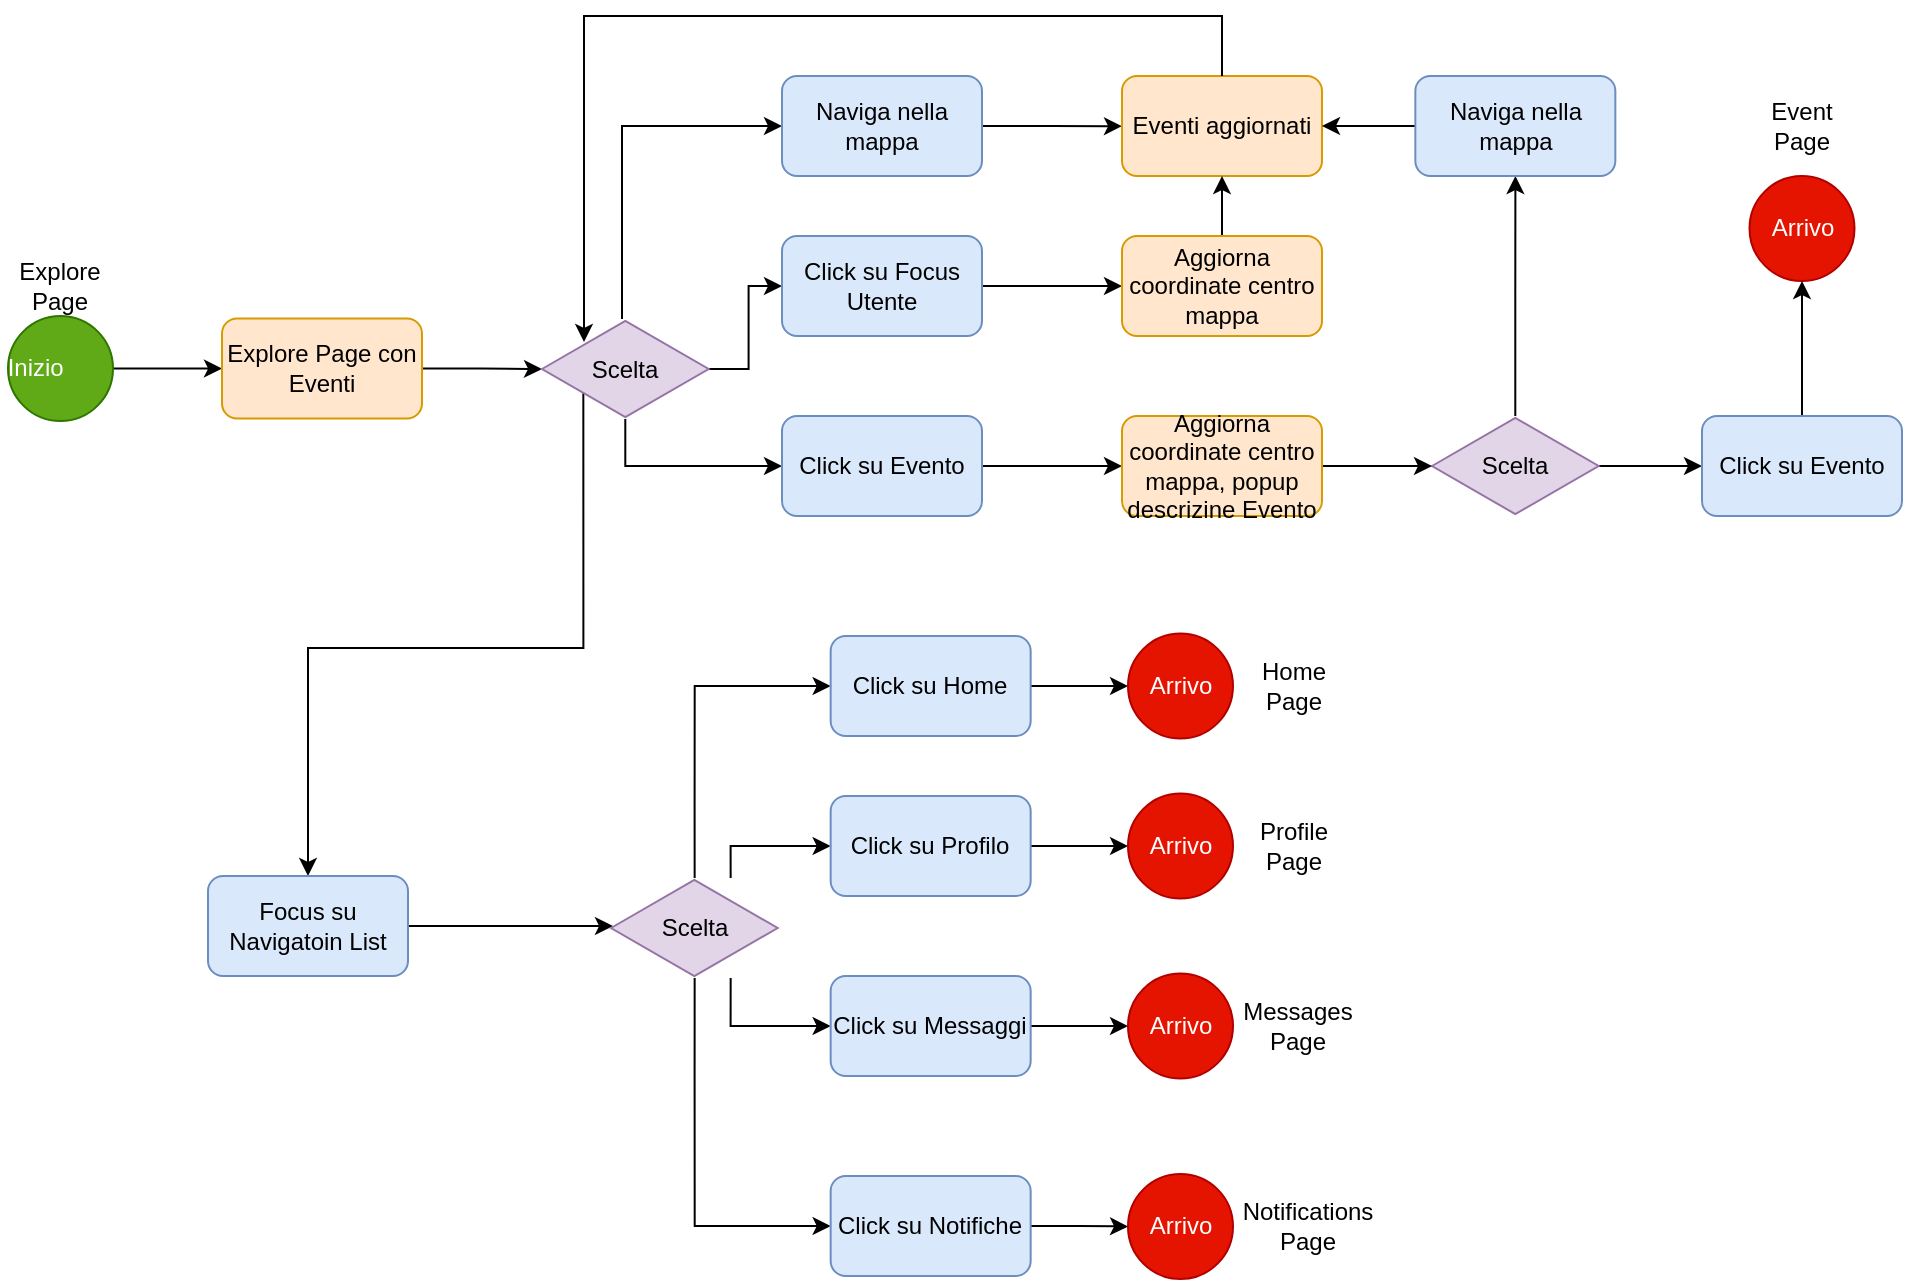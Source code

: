 <mxfile version="23.1.1" type="device">
  <diagram name="Page-1" id="0DPUKKJ-tyT05Gbn8wo3">
    <mxGraphModel dx="1633" dy="1044" grid="1" gridSize="10" guides="1" tooltips="1" connect="1" arrows="1" fold="1" page="1" pageScale="1" pageWidth="827" pageHeight="1169" math="0" shadow="0">
      <root>
        <mxCell id="0" />
        <mxCell id="1" parent="0" />
        <mxCell id="rVXMJ6oIA67uKP6r2HQK-1" value="" style="edgeStyle=orthogonalEdgeStyle;rounded=0;orthogonalLoop=1;jettySize=auto;html=1;" parent="1" source="rVXMJ6oIA67uKP6r2HQK-2" target="rVXMJ6oIA67uKP6r2HQK-5" edge="1">
          <mxGeometry relative="1" as="geometry" />
        </mxCell>
        <mxCell id="rVXMJ6oIA67uKP6r2HQK-2" value="Inizio&lt;span style=&quot;white-space: pre;&quot;&gt;&#x9;&lt;/span&gt;" style="ellipse;whiteSpace=wrap;html=1;aspect=fixed;fillColor=#60a917;strokeColor=#2D7600;fontColor=#ffffff;" parent="1" vertex="1">
          <mxGeometry x="53" y="170" width="52.5" height="52.5" as="geometry" />
        </mxCell>
        <mxCell id="rVXMJ6oIA67uKP6r2HQK-3" value="Explore&lt;br&gt;Page" style="text;html=1;strokeColor=none;fillColor=none;align=center;verticalAlign=middle;whiteSpace=wrap;rounded=0;" parent="1" vertex="1">
          <mxGeometry x="49" y="140" width="60" height="30" as="geometry" />
        </mxCell>
        <mxCell id="rVXMJ6oIA67uKP6r2HQK-4" value="" style="edgeStyle=orthogonalEdgeStyle;rounded=0;orthogonalLoop=1;jettySize=auto;html=1;" parent="1" source="rVXMJ6oIA67uKP6r2HQK-5" target="rVXMJ6oIA67uKP6r2HQK-9" edge="1">
          <mxGeometry relative="1" as="geometry" />
        </mxCell>
        <mxCell id="rVXMJ6oIA67uKP6r2HQK-5" value="Explore Page con Eventi" style="rounded=1;whiteSpace=wrap;html=1;fillColor=#ffe6cc;strokeColor=#d79b00;" parent="1" vertex="1">
          <mxGeometry x="160" y="171.25" width="100" height="50" as="geometry" />
        </mxCell>
        <mxCell id="rVXMJ6oIA67uKP6r2HQK-6" style="edgeStyle=orthogonalEdgeStyle;rounded=0;orthogonalLoop=1;jettySize=auto;html=1;entryX=0;entryY=0.5;entryDx=0;entryDy=0;" parent="1" source="rVXMJ6oIA67uKP6r2HQK-9" target="rVXMJ6oIA67uKP6r2HQK-11" edge="1">
          <mxGeometry relative="1" as="geometry">
            <Array as="points">
              <mxPoint x="360" y="75" />
            </Array>
          </mxGeometry>
        </mxCell>
        <mxCell id="rVXMJ6oIA67uKP6r2HQK-7" style="edgeStyle=orthogonalEdgeStyle;rounded=0;orthogonalLoop=1;jettySize=auto;html=1;entryX=0;entryY=0.5;entryDx=0;entryDy=0;" parent="1" source="rVXMJ6oIA67uKP6r2HQK-9" target="rVXMJ6oIA67uKP6r2HQK-13" edge="1">
          <mxGeometry relative="1" as="geometry">
            <Array as="points">
              <mxPoint x="362" y="245" />
            </Array>
          </mxGeometry>
        </mxCell>
        <mxCell id="rVXMJ6oIA67uKP6r2HQK-8" style="edgeStyle=orthogonalEdgeStyle;rounded=0;orthogonalLoop=1;jettySize=auto;html=1;entryX=0.5;entryY=0;entryDx=0;entryDy=0;exitX=0.248;exitY=0.73;exitDx=0;exitDy=0;exitPerimeter=0;" parent="1" source="rVXMJ6oIA67uKP6r2HQK-9" target="rVXMJ6oIA67uKP6r2HQK-19" edge="1">
          <mxGeometry relative="1" as="geometry">
            <Array as="points">
              <mxPoint x="341" y="336" />
              <mxPoint x="203" y="336" />
            </Array>
          </mxGeometry>
        </mxCell>
        <mxCell id="Buao76qiEvep6fwZwYj1-4" style="edgeStyle=orthogonalEdgeStyle;rounded=0;orthogonalLoop=1;jettySize=auto;html=1;entryX=0;entryY=0.5;entryDx=0;entryDy=0;" edge="1" parent="1" source="rVXMJ6oIA67uKP6r2HQK-9" target="Buao76qiEvep6fwZwYj1-3">
          <mxGeometry relative="1" as="geometry" />
        </mxCell>
        <mxCell id="rVXMJ6oIA67uKP6r2HQK-9" value="Scelta" style="html=1;whiteSpace=wrap;aspect=fixed;shape=isoRectangle;fillColor=#e1d5e7;strokeColor=#9673a6;" parent="1" vertex="1">
          <mxGeometry x="320" y="171.5" width="83.33" height="50" as="geometry" />
        </mxCell>
        <mxCell id="rVXMJ6oIA67uKP6r2HQK-10" value="" style="edgeStyle=orthogonalEdgeStyle;rounded=0;orthogonalLoop=1;jettySize=auto;html=1;" parent="1" source="rVXMJ6oIA67uKP6r2HQK-11" edge="1">
          <mxGeometry relative="1" as="geometry">
            <mxPoint x="610.0" y="75.1" as="targetPoint" />
          </mxGeometry>
        </mxCell>
        <mxCell id="rVXMJ6oIA67uKP6r2HQK-11" value="Naviga nella mappa" style="rounded=1;whiteSpace=wrap;html=1;fillColor=#dae8fc;strokeColor=#6c8ebf;" parent="1" vertex="1">
          <mxGeometry x="440" y="50" width="100" height="50" as="geometry" />
        </mxCell>
        <mxCell id="Buao76qiEvep6fwZwYj1-12" value="" style="edgeStyle=orthogonalEdgeStyle;rounded=0;orthogonalLoop=1;jettySize=auto;html=1;" edge="1" parent="1" source="rVXMJ6oIA67uKP6r2HQK-13" target="Buao76qiEvep6fwZwYj1-11">
          <mxGeometry relative="1" as="geometry" />
        </mxCell>
        <mxCell id="rVXMJ6oIA67uKP6r2HQK-13" value="Click su Evento" style="rounded=1;whiteSpace=wrap;html=1;fillColor=#dae8fc;strokeColor=#6c8ebf;" parent="1" vertex="1">
          <mxGeometry x="440" y="220" width="100" height="50" as="geometry" />
        </mxCell>
        <mxCell id="rVXMJ6oIA67uKP6r2HQK-15" value="Arrivo" style="ellipse;whiteSpace=wrap;html=1;aspect=fixed;fillColor=#e51400;strokeColor=#B20000;fontColor=#ffffff;" parent="1" vertex="1">
          <mxGeometry x="923.75" y="100" width="52.5" height="52.5" as="geometry" />
        </mxCell>
        <mxCell id="rVXMJ6oIA67uKP6r2HQK-17" value="Event Page" style="text;html=1;strokeColor=none;fillColor=none;align=center;verticalAlign=middle;whiteSpace=wrap;rounded=0;" parent="1" vertex="1">
          <mxGeometry x="920" y="60" width="60" height="30" as="geometry" />
        </mxCell>
        <mxCell id="rVXMJ6oIA67uKP6r2HQK-18" value="" style="edgeStyle=orthogonalEdgeStyle;rounded=0;orthogonalLoop=1;jettySize=auto;html=1;" parent="1" source="rVXMJ6oIA67uKP6r2HQK-19" edge="1">
          <mxGeometry relative="1" as="geometry">
            <mxPoint x="355.5" y="475" as="targetPoint" />
          </mxGeometry>
        </mxCell>
        <mxCell id="rVXMJ6oIA67uKP6r2HQK-19" value="Focus su Navigatoin List" style="rounded=1;whiteSpace=wrap;html=1;fillColor=#dae8fc;strokeColor=#6c8ebf;" parent="1" vertex="1">
          <mxGeometry x="153" y="450" width="100" height="50" as="geometry" />
        </mxCell>
        <mxCell id="rVXMJ6oIA67uKP6r2HQK-20" style="edgeStyle=orthogonalEdgeStyle;rounded=0;orthogonalLoop=1;jettySize=auto;html=1;entryX=0;entryY=0.5;entryDx=0;entryDy=0;" parent="1" target="rVXMJ6oIA67uKP6r2HQK-25" edge="1">
          <mxGeometry relative="1" as="geometry">
            <mxPoint x="396.33" y="451" as="sourcePoint" />
            <Array as="points">
              <mxPoint x="396.33" y="416" />
              <mxPoint x="396.33" y="355" />
            </Array>
          </mxGeometry>
        </mxCell>
        <mxCell id="rVXMJ6oIA67uKP6r2HQK-21" style="edgeStyle=orthogonalEdgeStyle;rounded=0;orthogonalLoop=1;jettySize=auto;html=1;entryX=0;entryY=0.5;entryDx=0;entryDy=0;" parent="1" target="rVXMJ6oIA67uKP6r2HQK-27" edge="1">
          <mxGeometry relative="1" as="geometry">
            <mxPoint x="414.33" y="451" as="sourcePoint" />
            <Array as="points">
              <mxPoint x="414.33" y="435" />
            </Array>
          </mxGeometry>
        </mxCell>
        <mxCell id="rVXMJ6oIA67uKP6r2HQK-22" style="edgeStyle=orthogonalEdgeStyle;rounded=0;orthogonalLoop=1;jettySize=auto;html=1;entryX=0;entryY=0.5;entryDx=0;entryDy=0;" parent="1" target="rVXMJ6oIA67uKP6r2HQK-29" edge="1">
          <mxGeometry relative="1" as="geometry">
            <mxPoint x="414.33" y="501" as="sourcePoint" />
            <Array as="points">
              <mxPoint x="414.33" y="525" />
            </Array>
          </mxGeometry>
        </mxCell>
        <mxCell id="rVXMJ6oIA67uKP6r2HQK-23" style="edgeStyle=orthogonalEdgeStyle;rounded=0;orthogonalLoop=1;jettySize=auto;html=1;entryX=0;entryY=0.5;entryDx=0;entryDy=0;" parent="1" target="rVXMJ6oIA67uKP6r2HQK-31" edge="1">
          <mxGeometry relative="1" as="geometry">
            <mxPoint x="396.33" y="501" as="sourcePoint" />
            <Array as="points">
              <mxPoint x="396.33" y="551" />
              <mxPoint x="396.33" y="551" />
              <mxPoint x="396.33" y="625" />
            </Array>
          </mxGeometry>
        </mxCell>
        <mxCell id="rVXMJ6oIA67uKP6r2HQK-24" value="" style="edgeStyle=orthogonalEdgeStyle;rounded=0;orthogonalLoop=1;jettySize=auto;html=1;" parent="1" source="rVXMJ6oIA67uKP6r2HQK-25" target="rVXMJ6oIA67uKP6r2HQK-32" edge="1">
          <mxGeometry relative="1" as="geometry" />
        </mxCell>
        <mxCell id="rVXMJ6oIA67uKP6r2HQK-25" value="Click su Home" style="rounded=1;whiteSpace=wrap;html=1;fillColor=#dae8fc;strokeColor=#6c8ebf;" parent="1" vertex="1">
          <mxGeometry x="464.33" y="330" width="100" height="50" as="geometry" />
        </mxCell>
        <mxCell id="rVXMJ6oIA67uKP6r2HQK-26" value="" style="edgeStyle=orthogonalEdgeStyle;rounded=0;orthogonalLoop=1;jettySize=auto;html=1;" parent="1" source="rVXMJ6oIA67uKP6r2HQK-27" target="rVXMJ6oIA67uKP6r2HQK-33" edge="1">
          <mxGeometry relative="1" as="geometry" />
        </mxCell>
        <mxCell id="rVXMJ6oIA67uKP6r2HQK-27" value="Click su Profilo" style="rounded=1;whiteSpace=wrap;html=1;fillColor=#dae8fc;strokeColor=#6c8ebf;" parent="1" vertex="1">
          <mxGeometry x="464.33" y="410" width="100" height="50" as="geometry" />
        </mxCell>
        <mxCell id="rVXMJ6oIA67uKP6r2HQK-28" value="" style="edgeStyle=orthogonalEdgeStyle;rounded=0;orthogonalLoop=1;jettySize=auto;html=1;" parent="1" source="rVXMJ6oIA67uKP6r2HQK-29" target="rVXMJ6oIA67uKP6r2HQK-34" edge="1">
          <mxGeometry relative="1" as="geometry" />
        </mxCell>
        <mxCell id="rVXMJ6oIA67uKP6r2HQK-29" value="Click su Messaggi" style="rounded=1;whiteSpace=wrap;html=1;fillColor=#dae8fc;strokeColor=#6c8ebf;" parent="1" vertex="1">
          <mxGeometry x="464.33" y="500" width="100" height="50" as="geometry" />
        </mxCell>
        <mxCell id="rVXMJ6oIA67uKP6r2HQK-30" value="" style="edgeStyle=orthogonalEdgeStyle;rounded=0;orthogonalLoop=1;jettySize=auto;html=1;" parent="1" source="rVXMJ6oIA67uKP6r2HQK-31" target="rVXMJ6oIA67uKP6r2HQK-35" edge="1">
          <mxGeometry relative="1" as="geometry" />
        </mxCell>
        <mxCell id="rVXMJ6oIA67uKP6r2HQK-31" value="Click su Notifiche" style="rounded=1;whiteSpace=wrap;html=1;fillColor=#dae8fc;strokeColor=#6c8ebf;" parent="1" vertex="1">
          <mxGeometry x="464.33" y="600" width="100" height="50" as="geometry" />
        </mxCell>
        <mxCell id="rVXMJ6oIA67uKP6r2HQK-32" value="Arrivo" style="ellipse;whiteSpace=wrap;html=1;aspect=fixed;fillColor=#e51400;strokeColor=#B20000;fontColor=#ffffff;" parent="1" vertex="1">
          <mxGeometry x="613" y="328.75" width="52.5" height="52.5" as="geometry" />
        </mxCell>
        <mxCell id="rVXMJ6oIA67uKP6r2HQK-33" value="Arrivo" style="ellipse;whiteSpace=wrap;html=1;aspect=fixed;fillColor=#e51400;strokeColor=#B20000;fontColor=#ffffff;" parent="1" vertex="1">
          <mxGeometry x="613" y="408.75" width="52.5" height="52.5" as="geometry" />
        </mxCell>
        <mxCell id="rVXMJ6oIA67uKP6r2HQK-34" value="Arrivo" style="ellipse;whiteSpace=wrap;html=1;aspect=fixed;fillColor=#e51400;strokeColor=#B20000;fontColor=#ffffff;" parent="1" vertex="1">
          <mxGeometry x="613" y="498.75" width="52.5" height="52.5" as="geometry" />
        </mxCell>
        <mxCell id="rVXMJ6oIA67uKP6r2HQK-35" value="Arrivo" style="ellipse;whiteSpace=wrap;html=1;aspect=fixed;fillColor=#e51400;strokeColor=#B20000;fontColor=#ffffff;" parent="1" vertex="1">
          <mxGeometry x="613" y="599" width="52.5" height="52.5" as="geometry" />
        </mxCell>
        <mxCell id="rVXMJ6oIA67uKP6r2HQK-36" value="Home Page" style="text;html=1;strokeColor=none;fillColor=none;align=center;verticalAlign=middle;whiteSpace=wrap;rounded=0;" parent="1" vertex="1">
          <mxGeometry x="665.5" y="340" width="60" height="30" as="geometry" />
        </mxCell>
        <mxCell id="rVXMJ6oIA67uKP6r2HQK-37" value="Profile Page" style="text;html=1;strokeColor=none;fillColor=none;align=center;verticalAlign=middle;whiteSpace=wrap;rounded=0;" parent="1" vertex="1">
          <mxGeometry x="665.5" y="420" width="60" height="30" as="geometry" />
        </mxCell>
        <mxCell id="rVXMJ6oIA67uKP6r2HQK-38" value="Messages Page" style="text;html=1;strokeColor=none;fillColor=none;align=center;verticalAlign=middle;whiteSpace=wrap;rounded=0;" parent="1" vertex="1">
          <mxGeometry x="667.5" y="510" width="60" height="30" as="geometry" />
        </mxCell>
        <mxCell id="rVXMJ6oIA67uKP6r2HQK-39" value="Notifications&lt;br&gt;Page" style="text;html=1;strokeColor=none;fillColor=none;align=center;verticalAlign=middle;whiteSpace=wrap;rounded=0;" parent="1" vertex="1">
          <mxGeometry x="673" y="610" width="60" height="30" as="geometry" />
        </mxCell>
        <mxCell id="rVXMJ6oIA67uKP6r2HQK-40" value="Scelta" style="html=1;whiteSpace=wrap;aspect=fixed;shape=isoRectangle;fillColor=#e1d5e7;strokeColor=#9673a6;" parent="1" vertex="1">
          <mxGeometry x="354.5" y="451" width="83.33" height="50" as="geometry" />
        </mxCell>
        <mxCell id="Buao76qiEvep6fwZwYj1-1" value="Eventi aggiornati" style="rounded=1;whiteSpace=wrap;html=1;fillColor=#ffe6cc;strokeColor=#d79b00;" vertex="1" parent="1">
          <mxGeometry x="610" y="50" width="100" height="50" as="geometry" />
        </mxCell>
        <mxCell id="Buao76qiEvep6fwZwYj1-2" style="edgeStyle=orthogonalEdgeStyle;rounded=0;orthogonalLoop=1;jettySize=auto;html=1;entryX=0.252;entryY=0.23;entryDx=0;entryDy=0;entryPerimeter=0;" edge="1" parent="1" source="Buao76qiEvep6fwZwYj1-1" target="rVXMJ6oIA67uKP6r2HQK-9">
          <mxGeometry relative="1" as="geometry">
            <Array as="points">
              <mxPoint x="660" y="20" />
              <mxPoint x="341" y="20" />
            </Array>
          </mxGeometry>
        </mxCell>
        <mxCell id="Buao76qiEvep6fwZwYj1-7" value="" style="edgeStyle=orthogonalEdgeStyle;rounded=0;orthogonalLoop=1;jettySize=auto;html=1;" edge="1" parent="1" source="Buao76qiEvep6fwZwYj1-3" target="Buao76qiEvep6fwZwYj1-5">
          <mxGeometry relative="1" as="geometry" />
        </mxCell>
        <mxCell id="Buao76qiEvep6fwZwYj1-3" value="Click su Focus Utente" style="rounded=1;whiteSpace=wrap;html=1;fillColor=#dae8fc;strokeColor=#6c8ebf;" vertex="1" parent="1">
          <mxGeometry x="440" y="130" width="100" height="50" as="geometry" />
        </mxCell>
        <mxCell id="Buao76qiEvep6fwZwYj1-8" value="" style="edgeStyle=orthogonalEdgeStyle;rounded=0;orthogonalLoop=1;jettySize=auto;html=1;" edge="1" parent="1" source="Buao76qiEvep6fwZwYj1-5" target="Buao76qiEvep6fwZwYj1-1">
          <mxGeometry relative="1" as="geometry" />
        </mxCell>
        <mxCell id="Buao76qiEvep6fwZwYj1-5" value="Aggiorna coordinate centro mappa" style="rounded=1;whiteSpace=wrap;html=1;fillColor=#ffe6cc;strokeColor=#d79b00;" vertex="1" parent="1">
          <mxGeometry x="610" y="130" width="100" height="50" as="geometry" />
        </mxCell>
        <mxCell id="Buao76qiEvep6fwZwYj1-15" value="" style="edgeStyle=orthogonalEdgeStyle;rounded=0;orthogonalLoop=1;jettySize=auto;html=1;" edge="1" parent="1" source="Buao76qiEvep6fwZwYj1-9" target="Buao76qiEvep6fwZwYj1-14">
          <mxGeometry relative="1" as="geometry" />
        </mxCell>
        <mxCell id="Buao76qiEvep6fwZwYj1-19" value="" style="edgeStyle=orthogonalEdgeStyle;rounded=0;orthogonalLoop=1;jettySize=auto;html=1;" edge="1" parent="1" source="Buao76qiEvep6fwZwYj1-9" target="Buao76qiEvep6fwZwYj1-18">
          <mxGeometry relative="1" as="geometry" />
        </mxCell>
        <mxCell id="Buao76qiEvep6fwZwYj1-9" value="Scelta" style="html=1;whiteSpace=wrap;aspect=fixed;shape=isoRectangle;fillColor=#e1d5e7;strokeColor=#9673a6;" vertex="1" parent="1">
          <mxGeometry x="765" y="220" width="83.33" height="50" as="geometry" />
        </mxCell>
        <mxCell id="Buao76qiEvep6fwZwYj1-13" value="" style="edgeStyle=orthogonalEdgeStyle;rounded=0;orthogonalLoop=1;jettySize=auto;html=1;" edge="1" parent="1" source="Buao76qiEvep6fwZwYj1-11" target="Buao76qiEvep6fwZwYj1-9">
          <mxGeometry relative="1" as="geometry" />
        </mxCell>
        <mxCell id="Buao76qiEvep6fwZwYj1-11" value="Aggiorna coordinate centro mappa, popup descrizine Evento" style="rounded=1;whiteSpace=wrap;html=1;fillColor=#ffe6cc;strokeColor=#d79b00;" vertex="1" parent="1">
          <mxGeometry x="610" y="220" width="100" height="50" as="geometry" />
        </mxCell>
        <mxCell id="Buao76qiEvep6fwZwYj1-17" value="" style="edgeStyle=orthogonalEdgeStyle;rounded=0;orthogonalLoop=1;jettySize=auto;html=1;" edge="1" parent="1" source="Buao76qiEvep6fwZwYj1-14" target="Buao76qiEvep6fwZwYj1-1">
          <mxGeometry relative="1" as="geometry" />
        </mxCell>
        <mxCell id="Buao76qiEvep6fwZwYj1-14" value="Naviga nella mappa" style="rounded=1;whiteSpace=wrap;html=1;fillColor=#dae8fc;strokeColor=#6c8ebf;" vertex="1" parent="1">
          <mxGeometry x="756.67" y="50" width="100" height="50" as="geometry" />
        </mxCell>
        <mxCell id="Buao76qiEvep6fwZwYj1-20" value="" style="edgeStyle=orthogonalEdgeStyle;rounded=0;orthogonalLoop=1;jettySize=auto;html=1;" edge="1" parent="1" source="Buao76qiEvep6fwZwYj1-18" target="rVXMJ6oIA67uKP6r2HQK-15">
          <mxGeometry relative="1" as="geometry" />
        </mxCell>
        <mxCell id="Buao76qiEvep6fwZwYj1-18" value="Click su Evento" style="rounded=1;whiteSpace=wrap;html=1;fillColor=#dae8fc;strokeColor=#6c8ebf;" vertex="1" parent="1">
          <mxGeometry x="900.0" y="220" width="100" height="50" as="geometry" />
        </mxCell>
      </root>
    </mxGraphModel>
  </diagram>
</mxfile>
